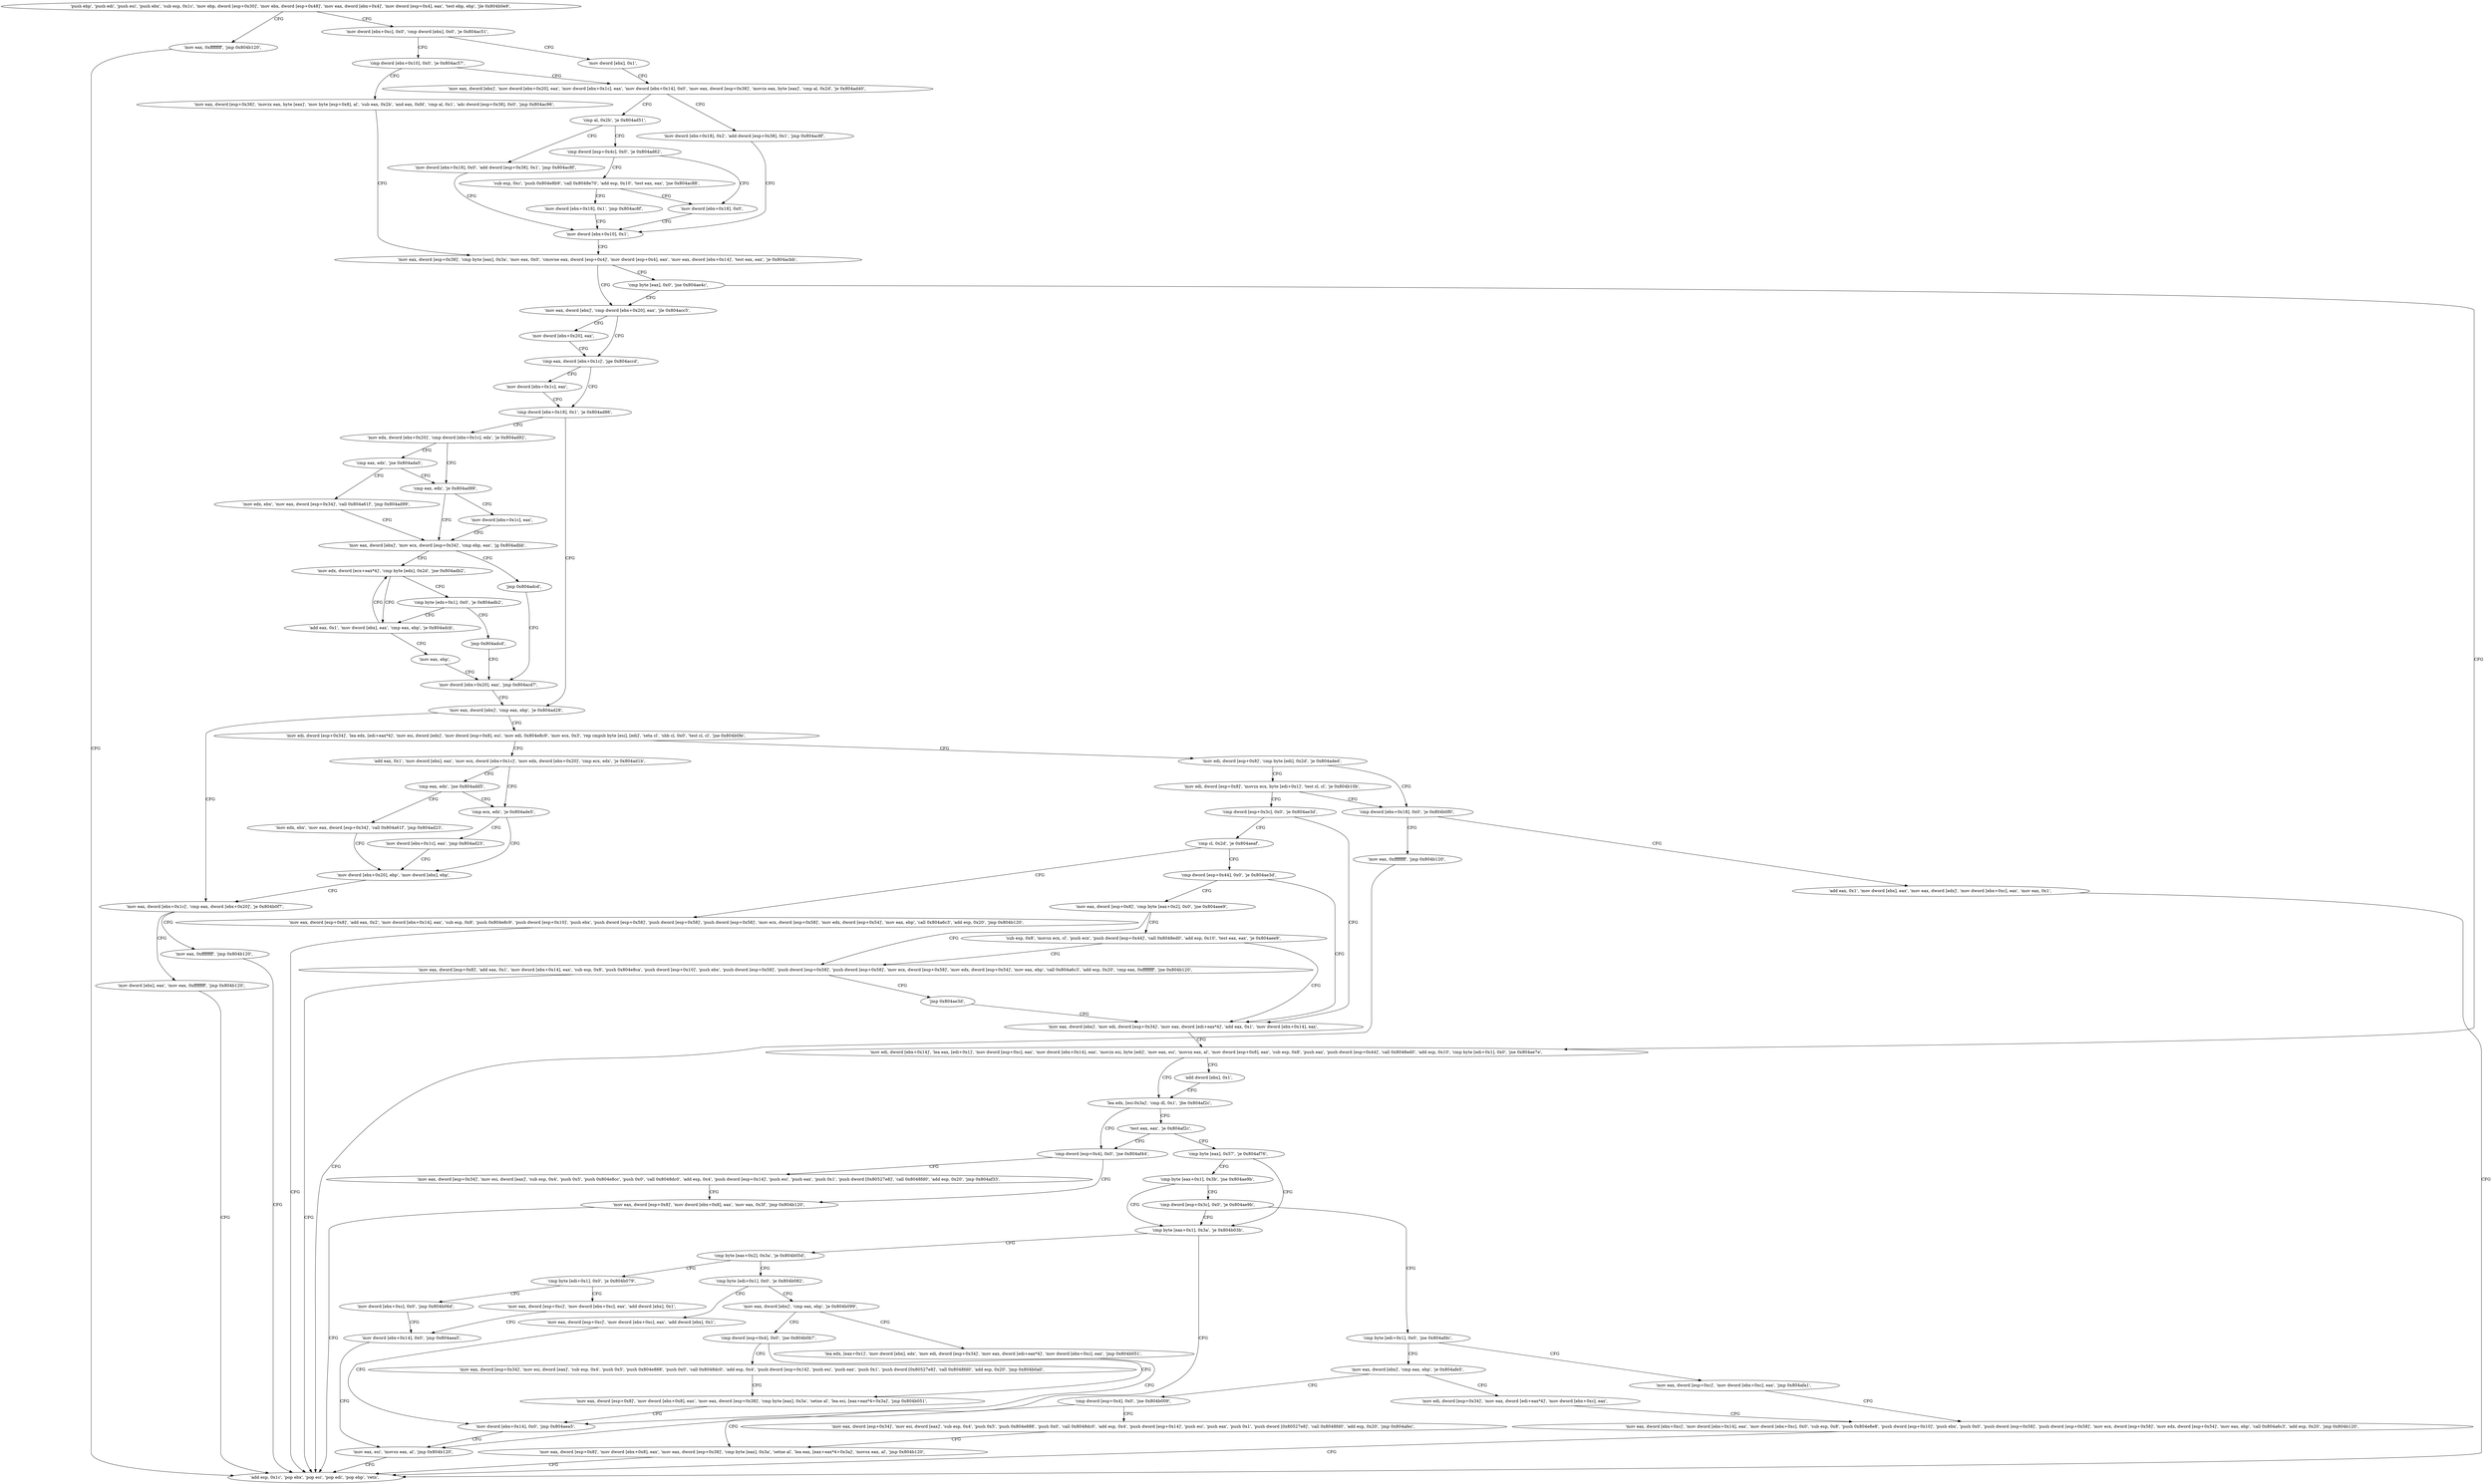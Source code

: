 digraph "func" {
"134523909" [label = "'push ebp', 'push edi', 'push esi', 'push ebx', 'sub esp, 0x1c', 'mov ebp, dword [esp+0x30]', 'mov ebx, dword [esp+0x48]', 'mov eax, dword [ebx+0x4]', 'mov dword [esp+0x4], eax', 'test ebp, ebp', 'jle 0x804b0e9', " ]
"134525161" [label = "'mov eax, 0xffffffff', 'jmp 0x804b120', " ]
"134523939" [label = "'mov dword [ebx+0xc], 0x0', 'cmp dword [ebx], 0x0', 'je 0x804ac51', " ]
"134525216" [label = "'add esp, 0x1c', 'pop ebx', 'pop esi', 'pop edi', 'pop ebp', 'retn', " ]
"134523985" [label = "'mov dword [ebx], 0x1', " ]
"134523951" [label = "'cmp dword [ebx+0x10], 0x0', 'je 0x804ac57', " ]
"134523991" [label = "'mov eax, dword [ebx]', 'mov dword [ebx+0x20], eax', 'mov dword [ebx+0x1c], eax', 'mov dword [ebx+0x14], 0x0', 'mov eax, dword [esp+0x38]', 'movzx eax, byte [eax]', 'cmp al, 0x2d', 'je 0x804ad40', " ]
"134523957" [label = "'mov eax, dword [esp+0x38]', 'movzx eax, byte [eax]', 'mov byte [esp+0x8], al', 'sub eax, 0x2b', 'and eax, 0xfd', 'cmp al, 0x1', 'adc dword [esp+0x38], 0x0', 'jmp 0x804ac96', " ]
"134524224" [label = "'mov dword [ebx+0x18], 0x2', 'add dword [esp+0x38], 0x1', 'jmp 0x804ac8f', " ]
"134524047" [label = "'mov dword [ebx+0x10], 0x1', " ]
"134524021" [label = "'cmp al, 0x2b', 'je 0x804ad51', " ]
"134524241" [label = "'mov dword [ebx+0x18], 0x0', 'add dword [esp+0x38], 0x1', 'jmp 0x804ac8f', " ]
"134524029" [label = "'cmp dword [esp+0x4c], 0x0', 'je 0x804ad62', " ]
"134524054" [label = "'mov eax, dword [esp+0x38]', 'cmp byte [eax], 0x3a', 'mov eax, 0x0', 'cmovne eax, dword [esp+0x4]', 'mov dword [esp+0x4], eax', 'mov eax, dword [ebx+0x14]', 'test eax, eax', 'je 0x804acbb', " ]
"134524258" [label = "'sub esp, 0xc', 'push 0x804e8b9', 'call 0x8048e70', 'add esp, 0x10', 'test eax, eax', 'jne 0x804ac88', " ]
"134524040" [label = "'mov dword [ebx+0x18], 0x0', " ]
"134524091" [label = "'mov eax, dword [ebx]', 'cmp dword [ebx+0x20], eax', 'jle 0x804acc5', " ]
"134524082" [label = "'cmp byte [eax], 0x0', 'jne 0x804ae4c', " ]
"134524101" [label = "'cmp eax, dword [ebx+0x1c]', 'jge 0x804accd', " ]
"134524098" [label = "'mov dword [ebx+0x20], eax', " ]
"134524492" [label = "'mov edi, dword [ebx+0x14]', 'lea eax, [edi+0x1]', 'mov dword [esp+0xc], eax', 'mov dword [ebx+0x14], eax', 'movzx esi, byte [edi]', 'mov eax, esi', 'movsx eax, al', 'mov dword [esp+0x8], eax', 'sub esp, 0x8', 'push eax', 'push dword [esp+0x44]', 'call 0x8048ed0', 'add esp, 0x10', 'cmp byte [edi+0x1], 0x0', 'jne 0x804ae7e', " ]
"134524282" [label = "'mov dword [ebx+0x18], 0x1', 'jmp 0x804ac8f', " ]
"134524109" [label = "'cmp dword [ebx+0x18], 0x1', 'je 0x804ad86', " ]
"134524106" [label = "'mov dword [ebx+0x1c], eax', " ]
"134524542" [label = "'lea edx, [esi-0x3a]', 'cmp dl, 0x1', 'jbe 0x804af2c', " ]
"134524539" [label = "'add dword [ebx], 0x1', " ]
"134524294" [label = "'mov edx, dword [ebx+0x20]', 'cmp dword [ebx+0x1c], edx', 'je 0x804ad92', " ]
"134524119" [label = "'mov eax, dword [ebx]', 'cmp eax, ebp', 'je 0x804ad28', " ]
"134524716" [label = "'cmp dword [esp+0x4], 0x0', 'jne 0x804af44', " ]
"134524554" [label = "'test eax, eax', 'je 0x804af2c', " ]
"134524306" [label = "'cmp eax, edx', 'je 0x804ad99', " ]
"134524302" [label = "'cmp eax, edx', 'jne 0x804ada5', " ]
"134524200" [label = "'mov eax, dword [ebx+0x1c]', 'cmp eax, dword [ebx+0x20]', 'je 0x804b0f7', " ]
"134524125" [label = "'mov edi, dword [esp+0x34]', 'lea edx, [edi+eax*4]', 'mov esi, dword [edx]', 'mov dword [esp+0x8], esi', 'mov edi, 0x804e8c9', 'mov ecx, 0x3', 'rep cmpsb byte [esi], [edi]', 'seta cl', 'sbb cl, 0x0', 'test cl, cl', 'jne 0x804b0fe', " ]
"134524740" [label = "'mov eax, dword [esp+0x34]', 'mov esi, dword [eax]', 'sub esp, 0x4', 'push 0x5', 'push 0x804e8cc', 'push 0x0', 'call 0x8048dc0', 'add esp, 0x4', 'push dword [esp+0x14]', 'push esi', 'push eax', 'push 0x1', 'push dword [0x80527e8]', 'call 0x8048fd0', 'add esp, 0x20', 'jmp 0x804af33', " ]
"134524723" [label = "'mov eax, dword [esp+0x8]', 'mov dword [ebx+0x8], eax', 'mov eax, 0x3f', 'jmp 0x804b120', " ]
"134524562" [label = "'cmp byte [eax], 0x57', 'je 0x804af76', " ]
"134524313" [label = "'mov eax, dword [ebx]', 'mov ecx, dword [esp+0x34]', 'cmp ebp, eax', 'jg 0x804adbb', " ]
"134524310" [label = "'mov dword [ebx+0x1c], eax', " ]
"134524325" [label = "'mov edx, ebx', 'mov eax, dword [esp+0x34]', 'call 0x804a61f', 'jmp 0x804ad99', " ]
"134525175" [label = "'mov eax, 0xffffffff', 'jmp 0x804b120', " ]
"134524212" [label = "'mov dword [ebx], eax', 'mov eax, 0xffffffff', 'jmp 0x804b120', " ]
"134525182" [label = "'mov edi, dword [esp+0x8]', 'cmp byte [edi], 0x2d', 'je 0x804aded', " ]
"134524164" [label = "'add eax, 0x1', 'mov dword [ebx], eax', 'mov ecx, dword [ebx+0x1c]', 'mov edx, dword [ebx+0x20]', 'cmp ecx, edx', 'je 0x804ad1b', " ]
"134524790" [label = "'cmp byte [eax+0x1], 0x3b', 'jne 0x804ae9b', " ]
"134524571" [label = "'cmp byte [eax+0x1], 0x3a', 'je 0x804b03b', " ]
"134524347" [label = "'mov edx, dword [ecx+eax*4]', 'cmp byte [edx], 0x2d', 'jne 0x804adb2', " ]
"134524323" [label = "'jmp 0x804adcd', " ]
"134524397" [label = "'mov edi, dword [esp+0x8]', 'movzx ecx, byte [edi+0x1]', 'test cl, cl', 'je 0x804b10b', " ]
"134525195" [label = "'cmp dword [ebx+0x18], 0x0', 'je 0x804b0f0', " ]
"134524187" [label = "'cmp ecx, edx', 'je 0x804ade5', " ]
"134524179" [label = "'cmp eax, edx', 'jne 0x804add5', " ]
"134524800" [label = "'cmp dword [esp+0x3c], 0x0', 'je 0x804ae9b', " ]
"134524987" [label = "'cmp byte [eax+0x2], 0x3a', 'je 0x804b05d', " ]
"134524581" [label = "'mov eax, esi', 'movsx eax, al', 'jmp 0x804b120', " ]
"134524338" [label = "'add eax, 0x1', 'mov dword [ebx], eax', 'cmp eax, ebp', 'je 0x804adcb', " ]
"134524355" [label = "'cmp byte [edx+0x1], 0x0', 'je 0x804adb2', " ]
"134524365" [label = "'mov dword [ebx+0x20], eax', 'jmp 0x804acd7', " ]
"134524413" [label = "'cmp dword [esp+0x3c], 0x0', 'je 0x804ae3d', " ]
"134525168" [label = "'mov eax, 0xffffffff', 'jmp 0x804b120', " ]
"134525201" [label = "'add eax, 0x1', 'mov dword [ebx], eax', 'mov eax, dword [edx]', 'mov dword [ebx+0xc], eax', 'mov eax, 0x1', " ]
"134524389" [label = "'mov dword [ebx+0x1c], eax', 'jmp 0x804ad23', " ]
"134524195" [label = "'mov dword [ebx+0x20], ebp', 'mov dword [ebx], ebp', " ]
"134524373" [label = "'mov edx, ebx', 'mov eax, dword [esp+0x34]', 'call 0x804a61f', 'jmp 0x804ad23', " ]
"134524811" [label = "'cmp byte [edi+0x1], 0x0', 'jne 0x804afdc', " ]
"134525021" [label = "'cmp byte [edi+0x1], 0x0', 'je 0x804b079', " ]
"134524993" [label = "'cmp byte [edi+0x1], 0x0', 'je 0x804b082', " ]
"134524363" [label = "'mov eax, ebp', " ]
"134524361" [label = "'jmp 0x804adcd', " ]
"134524477" [label = "'mov eax, dword [ebx]', 'mov edi, dword [esp+0x34]', 'mov eax, dword [edi+eax*4]', 'add eax, 0x1', 'mov dword [ebx+0x14], eax', " ]
"134524420" [label = "'cmp cl, 0x2d', 'je 0x804aeaf', " ]
"134524892" [label = "'mov eax, dword [esp+0xc]', 'mov dword [ebx+0xc], eax', 'jmp 0x804afa1', " ]
"134524817" [label = "'mov eax, dword [ebx]', 'cmp eax, ebp', 'je 0x804afe5', " ]
"134525049" [label = "'mov dword [ebx+0xc], 0x0', 'jmp 0x804b06d', " ]
"134525027" [label = "'mov eax, dword [esp+0xc]', 'mov dword [ebx+0xc], eax', 'add dword [ebx], 0x1', " ]
"134525058" [label = "'mov eax, dword [ebx]', 'cmp eax, ebp', 'je 0x804b099', " ]
"134524999" [label = "'mov eax, dword [esp+0xc]', 'mov dword [ebx+0xc], eax', 'add dword [ebx], 0x1', " ]
"134524591" [label = "'mov eax, dword [esp+0x8]', 'add eax, 0x2', 'mov dword [ebx+0x14], eax', 'sub esp, 0x8', 'push 0x804e8c9', 'push dword [esp+0x10]', 'push ebx', 'push dword [esp+0x58]', 'push dword [esp+0x58]', 'push dword [esp+0x58]', 'mov ecx, dword [esp+0x58]', 'mov edx, dword [esp+0x54]', 'mov eax, ebp', 'call 0x804a6c3', 'add esp, 0x20', 'jmp 0x804b120', " ]
"134524429" [label = "'cmp dword [esp+0x44], 0x0', 'je 0x804ae3d', " ]
"134524833" [label = "'mov eax, dword [ebx+0xc]', 'mov dword [ebx+0x14], eax', 'mov dword [ebx+0xc], 0x0', 'sub esp, 0x8', 'push 0x804e8e8', 'push dword [esp+0x10]', 'push ebx', 'push 0x0', 'push dword [esp+0x58]', 'push dword [esp+0x58]', 'mov ecx, dword [esp+0x58]', 'mov edx, dword [esp+0x54]', 'mov eax, ebp', 'call 0x804a6c3', 'add esp, 0x20', 'jmp 0x804b120', " ]
"134524901" [label = "'cmp dword [esp+0x4], 0x0', 'jne 0x804b009', " ]
"134524823" [label = "'mov edi, dword [esp+0x34]', 'mov eax, dword [edi+eax*4]', 'mov dword [ebx+0xc], eax', " ]
"134525037" [label = "'mov dword [ebx+0x14], 0x0', 'jmp 0x804aea5', " ]
"134525081" [label = "'cmp dword [esp+0x4], 0x0', 'jne 0x804b0b7', " ]
"134525064" [label = "'lea edx, [eax+0x1]', 'mov dword [ebx], edx', 'mov edi, dword [esp+0x34]', 'mov eax, dword [edi+eax*4]', 'mov dword [ebx+0xc], eax', 'jmp 0x804b051', " ]
"134525009" [label = "'mov dword [ebx+0x14], 0x0', 'jmp 0x804aea5', " ]
"134524436" [label = "'mov eax, dword [esp+0x8]', 'cmp byte [eax+0x2], 0x0', 'jne 0x804aee9', " ]
"134524937" [label = "'mov eax, dword [esp+0x34]', 'mov esi, dword [eax]', 'sub esp, 0x4', 'push 0x5', 'push 0x804e888', 'push 0x0', 'call 0x8048dc0', 'add esp, 0x4', 'push dword [esp+0x14]', 'push esi', 'push eax', 'push 0x1', 'push dword [0x80527e8]', 'call 0x8048fd0', 'add esp, 0x20', 'jmp 0x804afec', " ]
"134524908" [label = "'mov eax, dword [esp+0x8]', 'mov dword [ebx+0x8], eax', 'mov eax, dword [esp+0x38]', 'cmp byte [eax], 0x3a', 'setne al', 'lea eax, [eax+eax*4+0x3a]', 'movsx eax, al', 'jmp 0x804b120', " ]
"134525111" [label = "'mov eax, dword [esp+0x34]', 'mov esi, dword [eax]', 'sub esp, 0x4', 'push 0x5', 'push 0x804e888', 'push 0x0', 'call 0x8048dc0', 'add esp, 0x4', 'push dword [esp+0x14]', 'push esi', 'push eax', 'push 0x1', 'push dword [0x80527e8]', 'call 0x8048fd0', 'add esp, 0x20', 'jmp 0x804b0a0', " ]
"134525088" [label = "'mov eax, dword [esp+0x8]', 'mov dword [ebx+0x8], eax', 'mov eax, dword [esp+0x38]', 'cmp byte [eax], 0x3a', 'setne al', 'lea esi, [eax+eax*4+0x3a]', 'jmp 0x804b051', " ]
"134524649" [label = "'mov eax, dword [esp+0x8]', 'add eax, 0x1', 'mov dword [ebx+0x14], eax', 'sub esp, 0x8', 'push 0x804e8ca', 'push dword [esp+0x10]', 'push ebx', 'push dword [esp+0x58]', 'push dword [esp+0x58]', 'push dword [esp+0x58]', 'mov ecx, dword [esp+0x58]', 'mov edx, dword [esp+0x54]', 'mov eax, ebp', 'call 0x804a6c3', 'add esp, 0x20', 'cmp eax, 0xffffffff', 'jne 0x804b120', " ]
"134524450" [label = "'sub esp, 0x8', 'movsx ecx, cl', 'push ecx', 'push dword [esp+0x44]', 'call 0x8048ed0', 'add esp, 0x10', 'test eax, eax', 'je 0x804aee9', " ]
"134524711" [label = "'jmp 0x804ae3d', " ]
"134523909" -> "134525161" [ label = "CFG" ]
"134523909" -> "134523939" [ label = "CFG" ]
"134525161" -> "134525216" [ label = "CFG" ]
"134523939" -> "134523985" [ label = "CFG" ]
"134523939" -> "134523951" [ label = "CFG" ]
"134523985" -> "134523991" [ label = "CFG" ]
"134523951" -> "134523991" [ label = "CFG" ]
"134523951" -> "134523957" [ label = "CFG" ]
"134523991" -> "134524224" [ label = "CFG" ]
"134523991" -> "134524021" [ label = "CFG" ]
"134523957" -> "134524054" [ label = "CFG" ]
"134524224" -> "134524047" [ label = "CFG" ]
"134524047" -> "134524054" [ label = "CFG" ]
"134524021" -> "134524241" [ label = "CFG" ]
"134524021" -> "134524029" [ label = "CFG" ]
"134524241" -> "134524047" [ label = "CFG" ]
"134524029" -> "134524258" [ label = "CFG" ]
"134524029" -> "134524040" [ label = "CFG" ]
"134524054" -> "134524091" [ label = "CFG" ]
"134524054" -> "134524082" [ label = "CFG" ]
"134524258" -> "134524040" [ label = "CFG" ]
"134524258" -> "134524282" [ label = "CFG" ]
"134524040" -> "134524047" [ label = "CFG" ]
"134524091" -> "134524101" [ label = "CFG" ]
"134524091" -> "134524098" [ label = "CFG" ]
"134524082" -> "134524492" [ label = "CFG" ]
"134524082" -> "134524091" [ label = "CFG" ]
"134524101" -> "134524109" [ label = "CFG" ]
"134524101" -> "134524106" [ label = "CFG" ]
"134524098" -> "134524101" [ label = "CFG" ]
"134524492" -> "134524542" [ label = "CFG" ]
"134524492" -> "134524539" [ label = "CFG" ]
"134524282" -> "134524047" [ label = "CFG" ]
"134524109" -> "134524294" [ label = "CFG" ]
"134524109" -> "134524119" [ label = "CFG" ]
"134524106" -> "134524109" [ label = "CFG" ]
"134524542" -> "134524716" [ label = "CFG" ]
"134524542" -> "134524554" [ label = "CFG" ]
"134524539" -> "134524542" [ label = "CFG" ]
"134524294" -> "134524306" [ label = "CFG" ]
"134524294" -> "134524302" [ label = "CFG" ]
"134524119" -> "134524200" [ label = "CFG" ]
"134524119" -> "134524125" [ label = "CFG" ]
"134524716" -> "134524740" [ label = "CFG" ]
"134524716" -> "134524723" [ label = "CFG" ]
"134524554" -> "134524716" [ label = "CFG" ]
"134524554" -> "134524562" [ label = "CFG" ]
"134524306" -> "134524313" [ label = "CFG" ]
"134524306" -> "134524310" [ label = "CFG" ]
"134524302" -> "134524325" [ label = "CFG" ]
"134524302" -> "134524306" [ label = "CFG" ]
"134524200" -> "134525175" [ label = "CFG" ]
"134524200" -> "134524212" [ label = "CFG" ]
"134524125" -> "134525182" [ label = "CFG" ]
"134524125" -> "134524164" [ label = "CFG" ]
"134524740" -> "134524723" [ label = "CFG" ]
"134524723" -> "134525216" [ label = "CFG" ]
"134524562" -> "134524790" [ label = "CFG" ]
"134524562" -> "134524571" [ label = "CFG" ]
"134524313" -> "134524347" [ label = "CFG" ]
"134524313" -> "134524323" [ label = "CFG" ]
"134524310" -> "134524313" [ label = "CFG" ]
"134524325" -> "134524313" [ label = "CFG" ]
"134525175" -> "134525216" [ label = "CFG" ]
"134524212" -> "134525216" [ label = "CFG" ]
"134525182" -> "134524397" [ label = "CFG" ]
"134525182" -> "134525195" [ label = "CFG" ]
"134524164" -> "134524187" [ label = "CFG" ]
"134524164" -> "134524179" [ label = "CFG" ]
"134524790" -> "134524571" [ label = "CFG" ]
"134524790" -> "134524800" [ label = "CFG" ]
"134524571" -> "134524987" [ label = "CFG" ]
"134524571" -> "134524581" [ label = "CFG" ]
"134524347" -> "134524338" [ label = "CFG" ]
"134524347" -> "134524355" [ label = "CFG" ]
"134524323" -> "134524365" [ label = "CFG" ]
"134524397" -> "134525195" [ label = "CFG" ]
"134524397" -> "134524413" [ label = "CFG" ]
"134525195" -> "134525168" [ label = "CFG" ]
"134525195" -> "134525201" [ label = "CFG" ]
"134524187" -> "134524389" [ label = "CFG" ]
"134524187" -> "134524195" [ label = "CFG" ]
"134524179" -> "134524373" [ label = "CFG" ]
"134524179" -> "134524187" [ label = "CFG" ]
"134524800" -> "134524571" [ label = "CFG" ]
"134524800" -> "134524811" [ label = "CFG" ]
"134524987" -> "134525021" [ label = "CFG" ]
"134524987" -> "134524993" [ label = "CFG" ]
"134524581" -> "134525216" [ label = "CFG" ]
"134524338" -> "134524363" [ label = "CFG" ]
"134524338" -> "134524347" [ label = "CFG" ]
"134524355" -> "134524338" [ label = "CFG" ]
"134524355" -> "134524361" [ label = "CFG" ]
"134524365" -> "134524119" [ label = "CFG" ]
"134524413" -> "134524477" [ label = "CFG" ]
"134524413" -> "134524420" [ label = "CFG" ]
"134525168" -> "134525216" [ label = "CFG" ]
"134525201" -> "134525216" [ label = "CFG" ]
"134524389" -> "134524195" [ label = "CFG" ]
"134524195" -> "134524200" [ label = "CFG" ]
"134524373" -> "134524195" [ label = "CFG" ]
"134524811" -> "134524892" [ label = "CFG" ]
"134524811" -> "134524817" [ label = "CFG" ]
"134525021" -> "134525049" [ label = "CFG" ]
"134525021" -> "134525027" [ label = "CFG" ]
"134524993" -> "134525058" [ label = "CFG" ]
"134524993" -> "134524999" [ label = "CFG" ]
"134524363" -> "134524365" [ label = "CFG" ]
"134524361" -> "134524365" [ label = "CFG" ]
"134524477" -> "134524492" [ label = "CFG" ]
"134524420" -> "134524591" [ label = "CFG" ]
"134524420" -> "134524429" [ label = "CFG" ]
"134524892" -> "134524833" [ label = "CFG" ]
"134524817" -> "134524901" [ label = "CFG" ]
"134524817" -> "134524823" [ label = "CFG" ]
"134525049" -> "134525037" [ label = "CFG" ]
"134525027" -> "134525037" [ label = "CFG" ]
"134525058" -> "134525081" [ label = "CFG" ]
"134525058" -> "134525064" [ label = "CFG" ]
"134524999" -> "134525009" [ label = "CFG" ]
"134524591" -> "134525216" [ label = "CFG" ]
"134524429" -> "134524477" [ label = "CFG" ]
"134524429" -> "134524436" [ label = "CFG" ]
"134524833" -> "134525216" [ label = "CFG" ]
"134524901" -> "134524937" [ label = "CFG" ]
"134524901" -> "134524908" [ label = "CFG" ]
"134524823" -> "134524833" [ label = "CFG" ]
"134525037" -> "134524581" [ label = "CFG" ]
"134525081" -> "134525111" [ label = "CFG" ]
"134525081" -> "134525088" [ label = "CFG" ]
"134525064" -> "134525009" [ label = "CFG" ]
"134525009" -> "134524581" [ label = "CFG" ]
"134524436" -> "134524649" [ label = "CFG" ]
"134524436" -> "134524450" [ label = "CFG" ]
"134524937" -> "134524908" [ label = "CFG" ]
"134524908" -> "134525216" [ label = "CFG" ]
"134525111" -> "134525088" [ label = "CFG" ]
"134525088" -> "134525009" [ label = "CFG" ]
"134524649" -> "134525216" [ label = "CFG" ]
"134524649" -> "134524711" [ label = "CFG" ]
"134524450" -> "134524649" [ label = "CFG" ]
"134524450" -> "134524477" [ label = "CFG" ]
"134524711" -> "134524477" [ label = "CFG" ]
}
